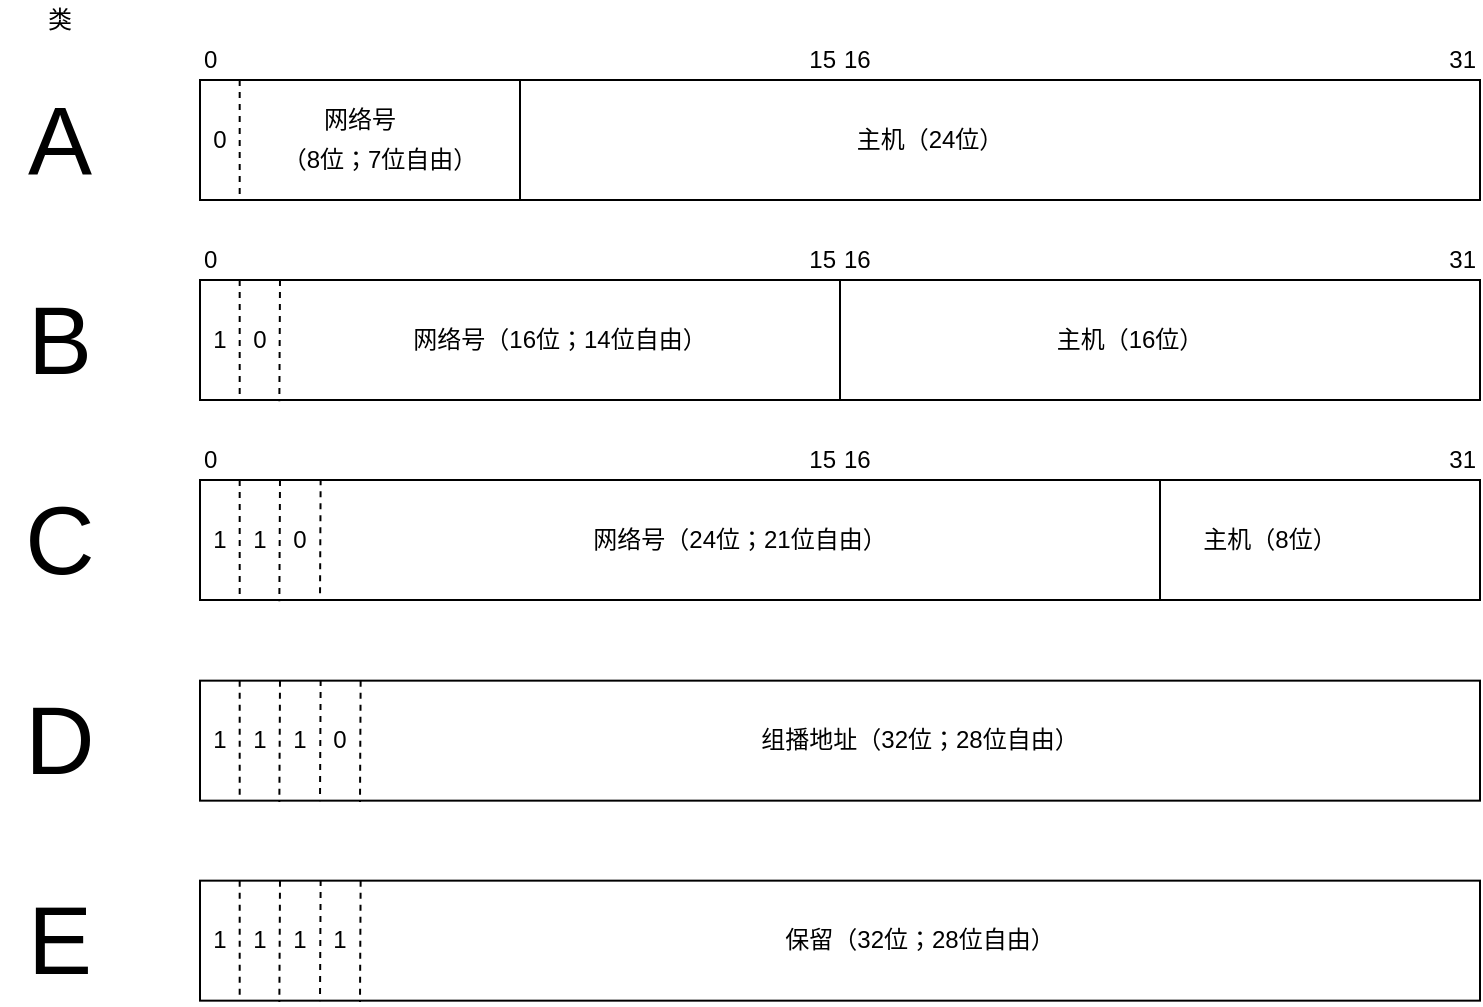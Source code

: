 <mxfile version="12.8.2" type="github" pages="3"><diagram id="dBlQohLyx1JI42SGjpYy" name="第 1 页"><mxGraphModel dx="1397" dy="746" grid="1" gridSize="10" guides="1" tooltips="1" connect="1" arrows="1" fold="1" page="1" pageScale="1" pageWidth="827" pageHeight="1169" math="0" shadow="0"><root><mxCell id="0"/><mxCell id="1" parent="0"/><mxCell id="uYkGMVlgr9G6FDHvBhSE-8" value="0" style="text;html=1;strokeColor=none;fillColor=none;align=left;verticalAlign=middle;whiteSpace=wrap;rounded=0;" vertex="1" parent="1"><mxGeometry x="200" y="120" width="40" height="20" as="geometry"/></mxCell><mxCell id="uYkGMVlgr9G6FDHvBhSE-9" value="15" style="text;html=1;strokeColor=none;fillColor=none;align=right;verticalAlign=middle;whiteSpace=wrap;rounded=0;" vertex="1" parent="1"><mxGeometry x="480" y="120" width="40" height="20" as="geometry"/></mxCell><mxCell id="uYkGMVlgr9G6FDHvBhSE-10" value="16" style="text;html=1;strokeColor=none;fillColor=none;align=left;verticalAlign=middle;whiteSpace=wrap;rounded=0;" vertex="1" parent="1"><mxGeometry x="520" y="120" width="40" height="20" as="geometry"/></mxCell><mxCell id="uYkGMVlgr9G6FDHvBhSE-11" value="31" style="text;html=1;strokeColor=none;fillColor=none;align=right;verticalAlign=middle;whiteSpace=wrap;rounded=0;" vertex="1" parent="1"><mxGeometry x="800" y="120" width="40" height="20" as="geometry"/></mxCell><mxCell id="uYkGMVlgr9G6FDHvBhSE-15" value="类" style="text;html=1;strokeColor=none;fillColor=none;align=center;verticalAlign=middle;whiteSpace=wrap;rounded=0;" vertex="1" parent="1"><mxGeometry x="110" y="100" width="40" height="20" as="geometry"/></mxCell><mxCell id="uYkGMVlgr9G6FDHvBhSE-16" value="" style="rounded=0;whiteSpace=wrap;html=1;" vertex="1" parent="1"><mxGeometry x="200" y="240" width="640" height="60" as="geometry"/></mxCell><mxCell id="uYkGMVlgr9G6FDHvBhSE-17" value="" style="endArrow=none;dashed=1;html=1;entryX=0.031;entryY=0.977;entryDx=0;entryDy=0;entryPerimeter=0;exitX=0.031;exitY=0;exitDx=0;exitDy=0;exitPerimeter=0;" edge="1" parent="1" source="uYkGMVlgr9G6FDHvBhSE-16" target="uYkGMVlgr9G6FDHvBhSE-16"><mxGeometry width="50" height="50" relative="1" as="geometry"><mxPoint x="223" y="302" as="sourcePoint"/><mxPoint x="223" y="239" as="targetPoint"/></mxGeometry></mxCell><mxCell id="uYkGMVlgr9G6FDHvBhSE-18" value="1" style="text;html=1;strokeColor=none;fillColor=none;align=center;verticalAlign=middle;whiteSpace=wrap;rounded=0;" vertex="1" parent="1"><mxGeometry x="200" y="250" width="20" height="40" as="geometry"/></mxCell><mxCell id="uYkGMVlgr9G6FDHvBhSE-19" value="" style="endArrow=none;html=1;entryX=0.5;entryY=0;entryDx=0;entryDy=0;exitX=0.5;exitY=1;exitDx=0;exitDy=0;" edge="1" parent="1" source="uYkGMVlgr9G6FDHvBhSE-16" target="uYkGMVlgr9G6FDHvBhSE-16"><mxGeometry width="50" height="50" relative="1" as="geometry"><mxPoint x="290" y="290" as="sourcePoint"/><mxPoint x="340" y="240" as="targetPoint"/></mxGeometry></mxCell><mxCell id="uYkGMVlgr9G6FDHvBhSE-20" value="主机（16位）" style="text;html=1;strokeColor=none;fillColor=none;align=center;verticalAlign=middle;whiteSpace=wrap;rounded=0;" vertex="1" parent="1"><mxGeometry x="560" y="260" width="210" height="20" as="geometry"/></mxCell><mxCell id="uYkGMVlgr9G6FDHvBhSE-21" value="网络号（16位；14位自由）" style="text;html=1;strokeColor=none;fillColor=none;align=center;verticalAlign=middle;whiteSpace=wrap;rounded=0;" vertex="1" parent="1"><mxGeometry x="240" y="260" width="280" height="20" as="geometry"/></mxCell><mxCell id="uYkGMVlgr9G6FDHvBhSE-23" value="0" style="text;html=1;strokeColor=none;fillColor=none;align=left;verticalAlign=middle;whiteSpace=wrap;rounded=0;" vertex="1" parent="1"><mxGeometry x="200" y="220" width="40" height="20" as="geometry"/></mxCell><mxCell id="uYkGMVlgr9G6FDHvBhSE-24" value="15" style="text;html=1;strokeColor=none;fillColor=none;align=right;verticalAlign=middle;whiteSpace=wrap;rounded=0;" vertex="1" parent="1"><mxGeometry x="480" y="220" width="40" height="20" as="geometry"/></mxCell><mxCell id="uYkGMVlgr9G6FDHvBhSE-25" value="16" style="text;html=1;strokeColor=none;fillColor=none;align=left;verticalAlign=middle;whiteSpace=wrap;rounded=0;" vertex="1" parent="1"><mxGeometry x="520" y="220" width="40" height="20" as="geometry"/></mxCell><mxCell id="uYkGMVlgr9G6FDHvBhSE-26" value="31" style="text;html=1;strokeColor=none;fillColor=none;align=right;verticalAlign=middle;whiteSpace=wrap;rounded=0;" vertex="1" parent="1"><mxGeometry x="800" y="220" width="40" height="20" as="geometry"/></mxCell><mxCell id="uYkGMVlgr9G6FDHvBhSE-27" value="&lt;span style=&quot;font-size: 48px&quot;&gt;B&lt;/span&gt;" style="text;html=1;strokeColor=none;fillColor=none;align=center;verticalAlign=middle;whiteSpace=wrap;rounded=0;" vertex="1" parent="1"><mxGeometry x="100" y="240" width="60" height="60" as="geometry"/></mxCell><mxCell id="uYkGMVlgr9G6FDHvBhSE-28" value="" style="group" vertex="1" connectable="0" parent="1"><mxGeometry x="100" y="140" width="740" height="60" as="geometry"/></mxCell><mxCell id="uYkGMVlgr9G6FDHvBhSE-1" value="" style="rounded=0;whiteSpace=wrap;html=1;" vertex="1" parent="uYkGMVlgr9G6FDHvBhSE-28"><mxGeometry x="100" width="640" height="60" as="geometry"/></mxCell><mxCell id="uYkGMVlgr9G6FDHvBhSE-2" value="" style="endArrow=none;dashed=1;html=1;entryX=0.031;entryY=0.977;entryDx=0;entryDy=0;entryPerimeter=0;exitX=0.031;exitY=0;exitDx=0;exitDy=0;exitPerimeter=0;" edge="1" parent="uYkGMVlgr9G6FDHvBhSE-28" source="uYkGMVlgr9G6FDHvBhSE-1" target="uYkGMVlgr9G6FDHvBhSE-1"><mxGeometry width="50" height="50" relative="1" as="geometry"><mxPoint x="123" y="62" as="sourcePoint"/><mxPoint x="123" y="-1" as="targetPoint"/></mxGeometry></mxCell><mxCell id="uYkGMVlgr9G6FDHvBhSE-3" value="0" style="text;html=1;strokeColor=none;fillColor=none;align=center;verticalAlign=middle;whiteSpace=wrap;rounded=0;" vertex="1" parent="uYkGMVlgr9G6FDHvBhSE-28"><mxGeometry x="100" y="10" width="20" height="40" as="geometry"/></mxCell><mxCell id="uYkGMVlgr9G6FDHvBhSE-4" value="" style="endArrow=none;html=1;entryX=0.25;entryY=0;entryDx=0;entryDy=0;exitX=0.25;exitY=1;exitDx=0;exitDy=0;" edge="1" parent="uYkGMVlgr9G6FDHvBhSE-28" source="uYkGMVlgr9G6FDHvBhSE-1" target="uYkGMVlgr9G6FDHvBhSE-1"><mxGeometry width="50" height="50" relative="1" as="geometry"><mxPoint x="190" y="50" as="sourcePoint"/><mxPoint x="240" as="targetPoint"/></mxGeometry></mxCell><mxCell id="uYkGMVlgr9G6FDHvBhSE-5" value="主机（24位）" style="text;html=1;strokeColor=none;fillColor=none;align=center;verticalAlign=middle;whiteSpace=wrap;rounded=0;" vertex="1" parent="uYkGMVlgr9G6FDHvBhSE-28"><mxGeometry x="360" y="20" width="210" height="20" as="geometry"/></mxCell><mxCell id="uYkGMVlgr9G6FDHvBhSE-6" value="网络号" style="text;html=1;strokeColor=none;fillColor=none;align=center;verticalAlign=middle;whiteSpace=wrap;rounded=0;" vertex="1" parent="uYkGMVlgr9G6FDHvBhSE-28"><mxGeometry x="160" y="10" width="40" height="20" as="geometry"/></mxCell><mxCell id="uYkGMVlgr9G6FDHvBhSE-7" value="（8位；7位自由）" style="text;html=1;strokeColor=none;fillColor=none;align=center;verticalAlign=middle;whiteSpace=wrap;rounded=0;" vertex="1" parent="uYkGMVlgr9G6FDHvBhSE-28"><mxGeometry x="130" y="30" width="120" height="20" as="geometry"/></mxCell><mxCell id="uYkGMVlgr9G6FDHvBhSE-14" value="&lt;font style=&quot;font-size: 48px&quot;&gt;A&lt;/font&gt;" style="text;html=1;strokeColor=none;fillColor=none;align=center;verticalAlign=middle;whiteSpace=wrap;rounded=0;" vertex="1" parent="uYkGMVlgr9G6FDHvBhSE-28"><mxGeometry width="60" height="60" as="geometry"/></mxCell><mxCell id="uYkGMVlgr9G6FDHvBhSE-29" value="" style="endArrow=none;dashed=1;html=1;entryX=0.062;entryY=1.011;entryDx=0;entryDy=0;entryPerimeter=0;" edge="1" parent="1" target="uYkGMVlgr9G6FDHvBhSE-16"><mxGeometry width="50" height="50" relative="1" as="geometry"><mxPoint x="240" y="240" as="sourcePoint"/><mxPoint x="240.0" y="288.62" as="targetPoint"/></mxGeometry></mxCell><mxCell id="uYkGMVlgr9G6FDHvBhSE-30" value="0" style="text;html=1;strokeColor=none;fillColor=none;align=center;verticalAlign=middle;whiteSpace=wrap;rounded=0;" vertex="1" parent="1"><mxGeometry x="220" y="250" width="20" height="40" as="geometry"/></mxCell><mxCell id="uYkGMVlgr9G6FDHvBhSE-31" value="" style="rounded=0;whiteSpace=wrap;html=1;" vertex="1" parent="1"><mxGeometry x="200" y="340" width="640" height="60" as="geometry"/></mxCell><mxCell id="uYkGMVlgr9G6FDHvBhSE-32" value="" style="endArrow=none;dashed=1;html=1;entryX=0.031;entryY=0.977;entryDx=0;entryDy=0;entryPerimeter=0;exitX=0.031;exitY=0;exitDx=0;exitDy=0;exitPerimeter=0;" edge="1" parent="1" source="uYkGMVlgr9G6FDHvBhSE-31" target="uYkGMVlgr9G6FDHvBhSE-31"><mxGeometry width="50" height="50" relative="1" as="geometry"><mxPoint x="223" y="402" as="sourcePoint"/><mxPoint x="223" y="339" as="targetPoint"/></mxGeometry></mxCell><mxCell id="uYkGMVlgr9G6FDHvBhSE-33" value="1" style="text;html=1;strokeColor=none;fillColor=none;align=center;verticalAlign=middle;whiteSpace=wrap;rounded=0;" vertex="1" parent="1"><mxGeometry x="200" y="350" width="20" height="40" as="geometry"/></mxCell><mxCell id="uYkGMVlgr9G6FDHvBhSE-35" value="主机（8位）" style="text;html=1;strokeColor=none;fillColor=none;align=center;verticalAlign=middle;whiteSpace=wrap;rounded=0;" vertex="1" parent="1"><mxGeometry x="630" y="360" width="210" height="20" as="geometry"/></mxCell><mxCell id="uYkGMVlgr9G6FDHvBhSE-36" value="网络号（24位；21位自由）" style="text;html=1;strokeColor=none;fillColor=none;align=center;verticalAlign=middle;whiteSpace=wrap;rounded=0;" vertex="1" parent="1"><mxGeometry x="260" y="360" width="420" height="20" as="geometry"/></mxCell><mxCell id="uYkGMVlgr9G6FDHvBhSE-37" value="0" style="text;html=1;strokeColor=none;fillColor=none;align=left;verticalAlign=middle;whiteSpace=wrap;rounded=0;" vertex="1" parent="1"><mxGeometry x="200" y="320" width="40" height="20" as="geometry"/></mxCell><mxCell id="uYkGMVlgr9G6FDHvBhSE-38" value="15" style="text;html=1;strokeColor=none;fillColor=none;align=right;verticalAlign=middle;whiteSpace=wrap;rounded=0;" vertex="1" parent="1"><mxGeometry x="480" y="320" width="40" height="20" as="geometry"/></mxCell><mxCell id="uYkGMVlgr9G6FDHvBhSE-39" value="16" style="text;html=1;strokeColor=none;fillColor=none;align=left;verticalAlign=middle;whiteSpace=wrap;rounded=0;" vertex="1" parent="1"><mxGeometry x="520" y="320" width="40" height="20" as="geometry"/></mxCell><mxCell id="uYkGMVlgr9G6FDHvBhSE-40" value="31" style="text;html=1;strokeColor=none;fillColor=none;align=right;verticalAlign=middle;whiteSpace=wrap;rounded=0;" vertex="1" parent="1"><mxGeometry x="800" y="320" width="40" height="20" as="geometry"/></mxCell><mxCell id="uYkGMVlgr9G6FDHvBhSE-41" value="&lt;span style=&quot;font-size: 48px&quot;&gt;C&lt;/span&gt;" style="text;html=1;strokeColor=none;fillColor=none;align=center;verticalAlign=middle;whiteSpace=wrap;rounded=0;" vertex="1" parent="1"><mxGeometry x="100" y="340" width="60" height="60" as="geometry"/></mxCell><mxCell id="uYkGMVlgr9G6FDHvBhSE-42" value="" style="endArrow=none;dashed=1;html=1;entryX=0.062;entryY=1.011;entryDx=0;entryDy=0;entryPerimeter=0;" edge="1" parent="1" target="uYkGMVlgr9G6FDHvBhSE-31"><mxGeometry width="50" height="50" relative="1" as="geometry"><mxPoint x="240" y="340" as="sourcePoint"/><mxPoint x="240.0" y="388.62" as="targetPoint"/></mxGeometry></mxCell><mxCell id="uYkGMVlgr9G6FDHvBhSE-43" value="1" style="text;html=1;strokeColor=none;fillColor=none;align=center;verticalAlign=middle;whiteSpace=wrap;rounded=0;" vertex="1" parent="1"><mxGeometry x="220" y="350" width="20" height="40" as="geometry"/></mxCell><mxCell id="uYkGMVlgr9G6FDHvBhSE-44" value="" style="endArrow=none;dashed=1;html=1;entryX=0.062;entryY=1.011;entryDx=0;entryDy=0;entryPerimeter=0;" edge="1" parent="1"><mxGeometry width="50" height="50" relative="1" as="geometry"><mxPoint x="260.32" y="339.67" as="sourcePoint"/><mxPoint x="260.0" y="400.33" as="targetPoint"/></mxGeometry></mxCell><mxCell id="uYkGMVlgr9G6FDHvBhSE-45" value="0" style="text;html=1;strokeColor=none;fillColor=none;align=center;verticalAlign=middle;whiteSpace=wrap;rounded=0;" vertex="1" parent="1"><mxGeometry x="240" y="350" width="20" height="40" as="geometry"/></mxCell><mxCell id="uYkGMVlgr9G6FDHvBhSE-46" value="" style="endArrow=none;html=1;entryX=0.5;entryY=0;entryDx=0;entryDy=0;exitX=0.5;exitY=1;exitDx=0;exitDy=0;" edge="1" parent="1"><mxGeometry width="50" height="50" relative="1" as="geometry"><mxPoint x="680.0" y="400" as="sourcePoint"/><mxPoint x="680.0" y="340" as="targetPoint"/></mxGeometry></mxCell><mxCell id="uYkGMVlgr9G6FDHvBhSE-47" value="" style="rounded=0;whiteSpace=wrap;html=1;" vertex="1" parent="1"><mxGeometry x="200" y="440.33" width="640" height="60" as="geometry"/></mxCell><mxCell id="uYkGMVlgr9G6FDHvBhSE-48" value="" style="endArrow=none;dashed=1;html=1;entryX=0.031;entryY=0.977;entryDx=0;entryDy=0;entryPerimeter=0;exitX=0.031;exitY=0;exitDx=0;exitDy=0;exitPerimeter=0;" edge="1" parent="1" source="uYkGMVlgr9G6FDHvBhSE-47" target="uYkGMVlgr9G6FDHvBhSE-47"><mxGeometry width="50" height="50" relative="1" as="geometry"><mxPoint x="223" y="502.33" as="sourcePoint"/><mxPoint x="223" y="439.33" as="targetPoint"/></mxGeometry></mxCell><mxCell id="uYkGMVlgr9G6FDHvBhSE-49" value="1" style="text;html=1;strokeColor=none;fillColor=none;align=center;verticalAlign=middle;whiteSpace=wrap;rounded=0;" vertex="1" parent="1"><mxGeometry x="200" y="450.33" width="20" height="40" as="geometry"/></mxCell><mxCell id="uYkGMVlgr9G6FDHvBhSE-51" value="组播地址（32位；28位自由）" style="text;html=1;strokeColor=none;fillColor=none;align=center;verticalAlign=middle;whiteSpace=wrap;rounded=0;" vertex="1" parent="1"><mxGeometry x="280" y="460.33" width="560" height="20" as="geometry"/></mxCell><mxCell id="uYkGMVlgr9G6FDHvBhSE-52" value="&lt;span style=&quot;font-size: 48px&quot;&gt;D&lt;/span&gt;" style="text;html=1;strokeColor=none;fillColor=none;align=center;verticalAlign=middle;whiteSpace=wrap;rounded=0;" vertex="1" parent="1"><mxGeometry x="100" y="440.33" width="60" height="60" as="geometry"/></mxCell><mxCell id="uYkGMVlgr9G6FDHvBhSE-53" value="" style="endArrow=none;dashed=1;html=1;entryX=0.062;entryY=1.011;entryDx=0;entryDy=0;entryPerimeter=0;" edge="1" parent="1" target="uYkGMVlgr9G6FDHvBhSE-47"><mxGeometry width="50" height="50" relative="1" as="geometry"><mxPoint x="240" y="440.33" as="sourcePoint"/><mxPoint x="240.0" y="488.95" as="targetPoint"/></mxGeometry></mxCell><mxCell id="uYkGMVlgr9G6FDHvBhSE-54" value="1" style="text;html=1;strokeColor=none;fillColor=none;align=center;verticalAlign=middle;whiteSpace=wrap;rounded=0;" vertex="1" parent="1"><mxGeometry x="220" y="450.33" width="20" height="40" as="geometry"/></mxCell><mxCell id="uYkGMVlgr9G6FDHvBhSE-55" value="" style="endArrow=none;dashed=1;html=1;entryX=0.062;entryY=1.011;entryDx=0;entryDy=0;entryPerimeter=0;" edge="1" parent="1"><mxGeometry width="50" height="50" relative="1" as="geometry"><mxPoint x="260.32" y="440.0" as="sourcePoint"/><mxPoint x="260" y="500.66" as="targetPoint"/></mxGeometry></mxCell><mxCell id="uYkGMVlgr9G6FDHvBhSE-56" value="1" style="text;html=1;strokeColor=none;fillColor=none;align=center;verticalAlign=middle;whiteSpace=wrap;rounded=0;" vertex="1" parent="1"><mxGeometry x="240" y="450.33" width="20" height="40" as="geometry"/></mxCell><mxCell id="uYkGMVlgr9G6FDHvBhSE-58" value="" style="endArrow=none;dashed=1;html=1;entryX=0.062;entryY=1.011;entryDx=0;entryDy=0;entryPerimeter=0;" edge="1" parent="1"><mxGeometry width="50" height="50" relative="1" as="geometry"><mxPoint x="280.32" y="440.33" as="sourcePoint"/><mxPoint x="280" y="500.99" as="targetPoint"/></mxGeometry></mxCell><mxCell id="uYkGMVlgr9G6FDHvBhSE-59" value="0" style="text;html=1;strokeColor=none;fillColor=none;align=center;verticalAlign=middle;whiteSpace=wrap;rounded=0;" vertex="1" parent="1"><mxGeometry x="260" y="450.33" width="20" height="40" as="geometry"/></mxCell><mxCell id="uYkGMVlgr9G6FDHvBhSE-62" value="" style="rounded=0;whiteSpace=wrap;html=1;" vertex="1" parent="1"><mxGeometry x="200" y="540.33" width="640" height="60" as="geometry"/></mxCell><mxCell id="uYkGMVlgr9G6FDHvBhSE-63" value="" style="endArrow=none;dashed=1;html=1;entryX=0.031;entryY=0.977;entryDx=0;entryDy=0;entryPerimeter=0;exitX=0.031;exitY=0;exitDx=0;exitDy=0;exitPerimeter=0;" edge="1" parent="1" source="uYkGMVlgr9G6FDHvBhSE-62" target="uYkGMVlgr9G6FDHvBhSE-62"><mxGeometry width="50" height="50" relative="1" as="geometry"><mxPoint x="223" y="602.33" as="sourcePoint"/><mxPoint x="223" y="539.33" as="targetPoint"/></mxGeometry></mxCell><mxCell id="uYkGMVlgr9G6FDHvBhSE-64" value="1" style="text;html=1;strokeColor=none;fillColor=none;align=center;verticalAlign=middle;whiteSpace=wrap;rounded=0;" vertex="1" parent="1"><mxGeometry x="200" y="550.33" width="20" height="40" as="geometry"/></mxCell><mxCell id="uYkGMVlgr9G6FDHvBhSE-65" value="保留（32位；28位自由）" style="text;html=1;strokeColor=none;fillColor=none;align=center;verticalAlign=middle;whiteSpace=wrap;rounded=0;" vertex="1" parent="1"><mxGeometry x="280" y="560.33" width="560" height="20" as="geometry"/></mxCell><mxCell id="uYkGMVlgr9G6FDHvBhSE-66" value="&lt;span style=&quot;font-size: 48px&quot;&gt;E&lt;/span&gt;" style="text;html=1;strokeColor=none;fillColor=none;align=center;verticalAlign=middle;whiteSpace=wrap;rounded=0;" vertex="1" parent="1"><mxGeometry x="100" y="540.33" width="60" height="60" as="geometry"/></mxCell><mxCell id="uYkGMVlgr9G6FDHvBhSE-67" value="" style="endArrow=none;dashed=1;html=1;entryX=0.062;entryY=1.011;entryDx=0;entryDy=0;entryPerimeter=0;" edge="1" parent="1" target="uYkGMVlgr9G6FDHvBhSE-62"><mxGeometry width="50" height="50" relative="1" as="geometry"><mxPoint x="240" y="540.33" as="sourcePoint"/><mxPoint x="240.0" y="588.95" as="targetPoint"/></mxGeometry></mxCell><mxCell id="uYkGMVlgr9G6FDHvBhSE-68" value="1" style="text;html=1;strokeColor=none;fillColor=none;align=center;verticalAlign=middle;whiteSpace=wrap;rounded=0;" vertex="1" parent="1"><mxGeometry x="220" y="550.33" width="20" height="40" as="geometry"/></mxCell><mxCell id="uYkGMVlgr9G6FDHvBhSE-69" value="" style="endArrow=none;dashed=1;html=1;entryX=0.062;entryY=1.011;entryDx=0;entryDy=0;entryPerimeter=0;" edge="1" parent="1"><mxGeometry width="50" height="50" relative="1" as="geometry"><mxPoint x="260.32" y="540" as="sourcePoint"/><mxPoint x="260" y="600.66" as="targetPoint"/></mxGeometry></mxCell><mxCell id="uYkGMVlgr9G6FDHvBhSE-70" value="1" style="text;html=1;strokeColor=none;fillColor=none;align=center;verticalAlign=middle;whiteSpace=wrap;rounded=0;" vertex="1" parent="1"><mxGeometry x="240" y="550.33" width="20" height="40" as="geometry"/></mxCell><mxCell id="uYkGMVlgr9G6FDHvBhSE-71" value="" style="endArrow=none;dashed=1;html=1;entryX=0.062;entryY=1.011;entryDx=0;entryDy=0;entryPerimeter=0;" edge="1" parent="1"><mxGeometry width="50" height="50" relative="1" as="geometry"><mxPoint x="280.32" y="540.33" as="sourcePoint"/><mxPoint x="280.0" y="600.99" as="targetPoint"/></mxGeometry></mxCell><mxCell id="uYkGMVlgr9G6FDHvBhSE-72" value="1" style="text;html=1;strokeColor=none;fillColor=none;align=center;verticalAlign=middle;whiteSpace=wrap;rounded=0;" vertex="1" parent="1"><mxGeometry x="260" y="550.33" width="20" height="40" as="geometry"/></mxCell></root></mxGraphModel></diagram><diagram id="6a1LLVTddAa2RG7-Hirh" name="第 2 页"><mxGraphModel dx="2026" dy="1082" grid="1" gridSize="10" guides="1" tooltips="1" connect="1" arrows="1" fold="1" page="1" pageScale="1" pageWidth="827" pageHeight="1169" math="0" shadow="0"><root><mxCell id="bXEvcOBhrz6L5EiEIhyo-0"/><mxCell id="bXEvcOBhrz6L5EiEIhyo-1" parent="bXEvcOBhrz6L5EiEIhyo-0"/><mxCell id="bn6kigZh0TQd_yg5Ptug-0" value="" style="rounded=0;whiteSpace=wrap;html=1;" vertex="1" parent="bXEvcOBhrz6L5EiEIhyo-1"><mxGeometry x="200" y="240" width="640" height="60" as="geometry"/></mxCell><mxCell id="bn6kigZh0TQd_yg5Ptug-1" value="" style="endArrow=none;dashed=1;html=1;entryX=0.031;entryY=0.977;entryDx=0;entryDy=0;entryPerimeter=0;exitX=0.031;exitY=0;exitDx=0;exitDy=0;exitPerimeter=0;" edge="1" parent="bXEvcOBhrz6L5EiEIhyo-1" source="bn6kigZh0TQd_yg5Ptug-0" target="bn6kigZh0TQd_yg5Ptug-0"><mxGeometry width="50" height="50" relative="1" as="geometry"><mxPoint x="223" y="302" as="sourcePoint"/><mxPoint x="223" y="239" as="targetPoint"/></mxGeometry></mxCell><mxCell id="bn6kigZh0TQd_yg5Ptug-2" value="1" style="text;html=1;strokeColor=none;fillColor=none;align=center;verticalAlign=middle;whiteSpace=wrap;rounded=0;" vertex="1" parent="bXEvcOBhrz6L5EiEIhyo-1"><mxGeometry x="200" y="250" width="20" height="40" as="geometry"/></mxCell><mxCell id="bn6kigZh0TQd_yg5Ptug-3" value="" style="endArrow=none;html=1;entryX=0.5;entryY=0;entryDx=0;entryDy=0;exitX=0.5;exitY=1;exitDx=0;exitDy=0;" edge="1" parent="bXEvcOBhrz6L5EiEIhyo-1" source="bn6kigZh0TQd_yg5Ptug-0" target="bn6kigZh0TQd_yg5Ptug-0"><mxGeometry width="50" height="50" relative="1" as="geometry"><mxPoint x="290" y="290" as="sourcePoint"/><mxPoint x="340" y="240" as="targetPoint"/></mxGeometry></mxCell><mxCell id="bn6kigZh0TQd_yg5Ptug-4" value="子网ID（8位）" style="text;html=1;strokeColor=none;fillColor=none;align=center;verticalAlign=middle;whiteSpace=wrap;rounded=0;" vertex="1" parent="bXEvcOBhrz6L5EiEIhyo-1"><mxGeometry x="530" y="260" width="130" height="20" as="geometry"/></mxCell><mxCell id="bn6kigZh0TQd_yg5Ptug-5" value="网络号（16位；14位自由）" style="text;html=1;strokeColor=none;fillColor=none;align=center;verticalAlign=middle;whiteSpace=wrap;rounded=0;" vertex="1" parent="bXEvcOBhrz6L5EiEIhyo-1"><mxGeometry x="240" y="260" width="280" height="20" as="geometry"/></mxCell><mxCell id="bn6kigZh0TQd_yg5Ptug-6" value="&lt;span style=&quot;font-size: 48px&quot;&gt;B&lt;/span&gt;" style="text;html=1;strokeColor=none;fillColor=none;align=center;verticalAlign=middle;whiteSpace=wrap;rounded=0;" vertex="1" parent="bXEvcOBhrz6L5EiEIhyo-1"><mxGeometry x="100" y="240" width="60" height="60" as="geometry"/></mxCell><mxCell id="bn6kigZh0TQd_yg5Ptug-7" value="" style="endArrow=none;dashed=1;html=1;entryX=0.062;entryY=1.011;entryDx=0;entryDy=0;entryPerimeter=0;" edge="1" parent="bXEvcOBhrz6L5EiEIhyo-1" target="bn6kigZh0TQd_yg5Ptug-0"><mxGeometry width="50" height="50" relative="1" as="geometry"><mxPoint x="240" y="240.0" as="sourcePoint"/><mxPoint x="240.0" y="288.62" as="targetPoint"/></mxGeometry></mxCell><mxCell id="bn6kigZh0TQd_yg5Ptug-8" value="0" style="text;html=1;strokeColor=none;fillColor=none;align=center;verticalAlign=middle;whiteSpace=wrap;rounded=0;" vertex="1" parent="bXEvcOBhrz6L5EiEIhyo-1"><mxGeometry x="220" y="250" width="20" height="40" as="geometry"/></mxCell><mxCell id="bn6kigZh0TQd_yg5Ptug-9" value="类" style="text;html=1;align=center;verticalAlign=middle;resizable=0;points=[];autosize=1;" vertex="1" parent="bXEvcOBhrz6L5EiEIhyo-1"><mxGeometry x="115" y="201" width="30" height="20" as="geometry"/></mxCell><mxCell id="bn6kigZh0TQd_yg5Ptug-10" value="" style="shape=curlyBracket;whiteSpace=wrap;html=1;rounded=1;align=right;direction=south;" vertex="1" parent="bXEvcOBhrz6L5EiEIhyo-1"><mxGeometry x="200" y="201" width="320" height="20" as="geometry"/></mxCell><mxCell id="bn6kigZh0TQd_yg5Ptug-11" value="集中分配" style="text;html=1;align=center;verticalAlign=middle;resizable=0;points=[];autosize=1;" vertex="1" parent="bXEvcOBhrz6L5EiEIhyo-1"><mxGeometry x="339" y="179" width="60" height="20" as="geometry"/></mxCell><mxCell id="bn6kigZh0TQd_yg5Ptug-12" value="31" style="text;html=1;align=right;verticalAlign=middle;resizable=0;points=[];autosize=1;" vertex="1" parent="bXEvcOBhrz6L5EiEIhyo-1"><mxGeometry x="810" y="220" width="30" height="20" as="geometry"/></mxCell><mxCell id="bn6kigZh0TQd_yg5Ptug-13" value="0" style="text;html=1;align=center;verticalAlign=middle;resizable=0;points=[];autosize=1;" vertex="1" parent="bXEvcOBhrz6L5EiEIhyo-1"><mxGeometry x="200" y="220" width="20" height="20" as="geometry"/></mxCell><mxCell id="bn6kigZh0TQd_yg5Ptug-15" value="" style="shape=curlyBracket;whiteSpace=wrap;html=1;rounded=1;align=right;direction=south;" vertex="1" parent="bXEvcOBhrz6L5EiEIhyo-1"><mxGeometry x="520" y="199" width="320" height="20" as="geometry"/></mxCell><mxCell id="bn6kigZh0TQd_yg5Ptug-16" value="站点本地管理" style="text;html=1;align=center;verticalAlign=middle;resizable=0;points=[];autosize=1;" vertex="1" parent="bXEvcOBhrz6L5EiEIhyo-1"><mxGeometry x="635" y="181" width="90" height="20" as="geometry"/></mxCell><mxCell id="bn6kigZh0TQd_yg5Ptug-17" value="15 16" style="text;html=1;align=center;verticalAlign=middle;resizable=0;points=[];autosize=1;" vertex="1" parent="bXEvcOBhrz6L5EiEIhyo-1"><mxGeometry x="495" y="219" width="50" height="20" as="geometry"/></mxCell><mxCell id="bn6kigZh0TQd_yg5Ptug-18" value="" style="endArrow=none;html=1;entryX=0.5;entryY=0;entryDx=0;entryDy=0;exitX=0.5;exitY=1;exitDx=0;exitDy=0;" edge="1" parent="bXEvcOBhrz6L5EiEIhyo-1"><mxGeometry width="50" height="50" relative="1" as="geometry"><mxPoint x="679.5" y="299" as="sourcePoint"/><mxPoint x="679.5" y="239" as="targetPoint"/></mxGeometry></mxCell><mxCell id="bn6kigZh0TQd_yg5Ptug-20" value="主机ID（8位）" style="text;html=1;strokeColor=none;fillColor=none;align=center;verticalAlign=middle;whiteSpace=wrap;rounded=0;" vertex="1" parent="bXEvcOBhrz6L5EiEIhyo-1"><mxGeometry x="690" y="260" width="130" height="20" as="geometry"/></mxCell><mxCell id="bn6kigZh0TQd_yg5Ptug-21" value="" style="endArrow=classic;html=1;" edge="1" parent="bXEvcOBhrz6L5EiEIhyo-1"><mxGeometry width="50" height="50" relative="1" as="geometry"><mxPoint x="680" y="360" as="sourcePoint"/><mxPoint x="680" y="320" as="targetPoint"/></mxGeometry></mxCell><mxCell id="bn6kigZh0TQd_yg5Ptug-22" value="子网/主机部分" style="text;html=1;align=center;verticalAlign=middle;resizable=0;points=[];autosize=1;" vertex="1" parent="bXEvcOBhrz6L5EiEIhyo-1"><mxGeometry x="635" y="360" width="90" height="20" as="geometry"/></mxCell></root></mxGraphModel></diagram><diagram id="dErsaXPd_9cSkt8exi4G" name="第 3 页"><mxGraphModel dx="2026" dy="1082" grid="1" gridSize="10" guides="1" tooltips="1" connect="1" arrows="1" fold="1" page="1" pageScale="1" pageWidth="827" pageHeight="1169" math="0" shadow="0"><root><mxCell id="SnBBirL9_vrozBAmLotU-0"/><mxCell id="SnBBirL9_vrozBAmLotU-1" parent="SnBBirL9_vrozBAmLotU-0"/><mxCell id="SnBBirL9_vrozBAmLotU-2" value="" style="whiteSpace=wrap;html=1;align=right;labelBackgroundColor=#FFFFFF;fillColor=#dae8fc;strokeColor=#6c8ebf;" vertex="1" parent="SnBBirL9_vrozBAmLotU-1"><mxGeometry x="80" y="390" width="640" height="450" as="geometry"/></mxCell><mxCell id="SnBBirL9_vrozBAmLotU-3" value="" style="rounded=0;whiteSpace=wrap;html=1;labelBackgroundColor=#FFFFFF;align=right;fillColor=#d5e8d4;strokeColor=#82b366;" vertex="1" parent="SnBBirL9_vrozBAmLotU-1"><mxGeometry x="124" y="550" width="556" height="250" as="geometry"/></mxCell><mxCell id="SnBBirL9_vrozBAmLotU-4" value="站点边界路由器" style="rounded=0;whiteSpace=wrap;html=1;labelBackgroundColor=none;align=center;fillColor=#f5f5f5;strokeColor=#666666;fontColor=#333333;" vertex="1" parent="SnBBirL9_vrozBAmLotU-1"><mxGeometry x="354" y="585" width="120" height="60" as="geometry"/></mxCell><mxCell id="SnBBirL9_vrozBAmLotU-11" value="" style="endArrow=none;html=1;entryX=0.25;entryY=1;entryDx=0;entryDy=0;edgeStyle=elbowEdgeStyle;elbow=vertical;rounded=0;" edge="1" parent="SnBBirL9_vrozBAmLotU-1" target="SnBBirL9_vrozBAmLotU-4"><mxGeometry width="50" height="50" relative="1" as="geometry"><mxPoint x="310" y="690" as="sourcePoint"/><mxPoint x="350" y="620" as="targetPoint"/></mxGeometry></mxCell><mxCell id="SnBBirL9_vrozBAmLotU-12" value="" style="endArrow=none;html=1;entryX=1;entryY=0.5;entryDx=0;entryDy=0;edgeStyle=elbowEdgeStyle;elbow=vertical;rounded=0;" edge="1" parent="SnBBirL9_vrozBAmLotU-1" target="SnBBirL9_vrozBAmLotU-4"><mxGeometry width="50" height="50" relative="1" as="geometry"><mxPoint x="500" y="690" as="sourcePoint"/><mxPoint x="390" y="620" as="targetPoint"/><Array as="points"><mxPoint x="500" y="615"/></Array></mxGeometry></mxCell><mxCell id="SnBBirL9_vrozBAmLotU-13" value="128.32.x.x" style="text;html=1;strokeColor=none;fillColor=none;align=center;verticalAlign=middle;whiteSpace=wrap;rounded=0;labelBackgroundColor=none;" vertex="1" parent="SnBBirL9_vrozBAmLotU-1"><mxGeometry x="140" y="565" width="40" height="20" as="geometry"/></mxCell><mxCell id="SnBBirL9_vrozBAmLotU-14" value="" style="shape=filledEdge;rounded=0;fixDash=1;endArrow=none;strokeWidth=10;fillColor=#f5f5f5;edgeStyle=orthogonalEdgeStyle;strokeColor=#666666;" edge="1" parent="SnBBirL9_vrozBAmLotU-1"><mxGeometry width="60" height="40" relative="1" as="geometry"><mxPoint x="180" y="690" as="sourcePoint"/><mxPoint x="320" y="690" as="targetPoint"/></mxGeometry></mxCell><mxCell id="SnBBirL9_vrozBAmLotU-19" value="128.32.1.x" style="text;html=1;strokeColor=none;fillColor=none;align=center;verticalAlign=middle;whiteSpace=wrap;rounded=0;labelBackgroundColor=none;" vertex="1" parent="SnBBirL9_vrozBAmLotU-1"><mxGeometry x="230" y="650" width="40" height="20" as="geometry"/></mxCell><mxCell id="SnBBirL9_vrozBAmLotU-21" value="" style="endArrow=none;html=1;" edge="1" parent="SnBBirL9_vrozBAmLotU-1"><mxGeometry width="50" height="50" relative="1" as="geometry"><mxPoint x="190" y="685" as="sourcePoint"/><mxPoint x="190" y="670" as="targetPoint"/></mxGeometry></mxCell><mxCell id="SnBBirL9_vrozBAmLotU-23" value="" style="endArrow=none;html=1;" edge="1" parent="SnBBirL9_vrozBAmLotU-1"><mxGeometry width="50" height="50" relative="1" as="geometry"><mxPoint x="240" y="685" as="sourcePoint"/><mxPoint x="240" y="670" as="targetPoint"/></mxGeometry></mxCell><mxCell id="SnBBirL9_vrozBAmLotU-24" value="" style="endArrow=none;html=1;" edge="1" parent="SnBBirL9_vrozBAmLotU-1"><mxGeometry width="50" height="50" relative="1" as="geometry"><mxPoint x="270" y="710" as="sourcePoint"/><mxPoint x="270" y="695" as="targetPoint"/></mxGeometry></mxCell><mxCell id="SnBBirL9_vrozBAmLotU-25" value="" style="endArrow=none;html=1;" edge="1" parent="SnBBirL9_vrozBAmLotU-1"><mxGeometry width="50" height="50" relative="1" as="geometry"><mxPoint x="210" y="710" as="sourcePoint"/><mxPoint x="210" y="695" as="targetPoint"/></mxGeometry></mxCell><mxCell id="SnBBirL9_vrozBAmLotU-26" value="128.32.1.14" style="text;html=1;strokeColor=none;fillColor=none;align=center;verticalAlign=middle;whiteSpace=wrap;rounded=0;labelBackgroundColor=none;" vertex="1" parent="SnBBirL9_vrozBAmLotU-1"><mxGeometry x="190" y="705" width="40" height="20" as="geometry"/></mxCell><mxCell id="SnBBirL9_vrozBAmLotU-30" value="站点范围子网掩码" style="text;html=1;strokeColor=none;fillColor=none;align=center;verticalAlign=middle;whiteSpace=wrap;rounded=0;labelBackgroundColor=none;" vertex="1" parent="SnBBirL9_vrozBAmLotU-1"><mxGeometry x="364" y="725" width="100" height="20" as="geometry"/></mxCell><mxCell id="SnBBirL9_vrozBAmLotU-31" value="255.255.255.0" style="text;html=1;strokeColor=none;fillColor=none;align=center;verticalAlign=middle;whiteSpace=wrap;rounded=0;labelBackgroundColor=none;" vertex="1" parent="SnBBirL9_vrozBAmLotU-1"><mxGeometry x="394" y="745" width="40" height="20" as="geometry"/></mxCell><mxCell id="SnBBirL9_vrozBAmLotU-33" value="" style="shape=filledEdge;rounded=0;fixDash=1;endArrow=none;strokeWidth=10;fillColor=#f5f5f5;edgeStyle=orthogonalEdgeStyle;strokeColor=#666666;" edge="1" parent="SnBBirL9_vrozBAmLotU-1"><mxGeometry width="60" height="40" relative="1" as="geometry"><mxPoint x="490" y="690" as="sourcePoint"/><mxPoint x="630" y="690" as="targetPoint"/></mxGeometry></mxCell><mxCell id="SnBBirL9_vrozBAmLotU-34" value="128.32.2.x" style="text;html=1;strokeColor=none;fillColor=none;align=center;verticalAlign=middle;whiteSpace=wrap;rounded=0;labelBackgroundColor=none;" vertex="1" parent="SnBBirL9_vrozBAmLotU-1"><mxGeometry x="540" y="650" width="40" height="20" as="geometry"/></mxCell><mxCell id="SnBBirL9_vrozBAmLotU-35" value="" style="endArrow=none;html=1;exitX=0.855;exitY=0.394;exitDx=0;exitDy=0;exitPerimeter=0;" edge="1" parent="SnBBirL9_vrozBAmLotU-1"><mxGeometry width="50" height="50" relative="1" as="geometry"><mxPoint x="619.9" y="670.02" as="sourcePoint"/><mxPoint x="620" y="685" as="targetPoint"/></mxGeometry></mxCell><mxCell id="SnBBirL9_vrozBAmLotU-36" value="" style="endArrow=none;html=1;" edge="1" parent="SnBBirL9_vrozBAmLotU-1"><mxGeometry width="50" height="50" relative="1" as="geometry"><mxPoint x="550" y="685" as="sourcePoint"/><mxPoint x="550" y="670" as="targetPoint"/></mxGeometry></mxCell><mxCell id="SnBBirL9_vrozBAmLotU-37" value="" style="endArrow=none;html=1;" edge="1" parent="SnBBirL9_vrozBAmLotU-1"><mxGeometry width="50" height="50" relative="1" as="geometry"><mxPoint x="580" y="710" as="sourcePoint"/><mxPoint x="580" y="695" as="targetPoint"/></mxGeometry></mxCell><mxCell id="SnBBirL9_vrozBAmLotU-38" value="" style="endArrow=none;html=1;" edge="1" parent="SnBBirL9_vrozBAmLotU-1"><mxGeometry width="50" height="50" relative="1" as="geometry"><mxPoint x="520" y="710" as="sourcePoint"/><mxPoint x="520" y="695" as="targetPoint"/></mxGeometry></mxCell><mxCell id="SnBBirL9_vrozBAmLotU-39" value="128.32.2.122" style="text;html=1;strokeColor=none;fillColor=none;align=center;verticalAlign=middle;whiteSpace=wrap;rounded=0;labelBackgroundColor=none;" vertex="1" parent="SnBBirL9_vrozBAmLotU-1"><mxGeometry x="500" y="705" width="40" height="20" as="geometry"/></mxCell><mxCell id="SnBBirL9_vrozBAmLotU-40" value="" style="endArrow=openThin;html=1;entryX=1;entryY=0.5;entryDx=0;entryDy=0;exitX=0;exitY=0.5;exitDx=0;exitDy=0;endFill=0;" edge="1" parent="SnBBirL9_vrozBAmLotU-1" source="SnBBirL9_vrozBAmLotU-41" target="SnBBirL9_vrozBAmLotU-4"><mxGeometry width="50" height="50" relative="1" as="geometry"><mxPoint x="390" y="520" as="sourcePoint"/><mxPoint x="440" y="470" as="targetPoint"/></mxGeometry></mxCell><mxCell id="SnBBirL9_vrozBAmLotU-41" value="128.32.2.9" style="text;html=1;strokeColor=none;fillColor=none;align=left;verticalAlign=middle;whiteSpace=wrap;rounded=0;labelBackgroundColor=none;" vertex="1" parent="SnBBirL9_vrozBAmLotU-1"><mxGeometry x="535" y="585" width="75" height="20" as="geometry"/></mxCell><mxCell id="SnBBirL9_vrozBAmLotU-42" value="" style="endArrow=classicThin;html=1;entryX=0.25;entryY=1;entryDx=0;entryDy=0;exitX=0.25;exitY=0;exitDx=0;exitDy=0;endFill=1;" edge="1" parent="SnBBirL9_vrozBAmLotU-1" source="SnBBirL9_vrozBAmLotU-43" target="SnBBirL9_vrozBAmLotU-4"><mxGeometry width="50" height="50" relative="1" as="geometry"><mxPoint x="390" y="650" as="sourcePoint"/><mxPoint x="440" y="600" as="targetPoint"/></mxGeometry></mxCell><mxCell id="SnBBirL9_vrozBAmLotU-43" value="128.32.1.1" style="text;html=1;strokeColor=none;fillColor=none;align=center;verticalAlign=middle;whiteSpace=wrap;rounded=0;labelBackgroundColor=none;" vertex="1" parent="SnBBirL9_vrozBAmLotU-1"><mxGeometry x="394" y="680" width="70" height="20" as="geometry"/></mxCell><mxCell id="SnBBirL9_vrozBAmLotU-44" value="" style="endArrow=classic;startArrow=classic;html=1;" edge="1" parent="SnBBirL9_vrozBAmLotU-1"><mxGeometry width="50" height="50" relative="1" as="geometry"><mxPoint x="414" y="585" as="sourcePoint"/><mxPoint x="414" y="510" as="targetPoint"/></mxGeometry></mxCell><mxCell id="SnBBirL9_vrozBAmLotU-45" value="前往或来自128.32.x.x的所有流量（都要经过边界路由）" style="text;html=1;strokeColor=none;fillColor=none;align=center;verticalAlign=middle;whiteSpace=wrap;rounded=0;labelBackgroundColor=none;" vertex="1" parent="SnBBirL9_vrozBAmLotU-1"><mxGeometry x="414" y="525" width="186" height="40" as="geometry"/></mxCell><mxCell id="SnBBirL9_vrozBAmLotU-46" value="" style="endArrow=classicThin;html=1;entryX=0.5;entryY=0;entryDx=0;entryDy=0;exitX=0.75;exitY=1;exitDx=0;exitDy=0;endFill=1;" edge="1" parent="SnBBirL9_vrozBAmLotU-1" source="SnBBirL9_vrozBAmLotU-47" target="SnBBirL9_vrozBAmLotU-4"><mxGeometry width="50" height="50" relative="1" as="geometry"><mxPoint x="580" y="570" as="sourcePoint"/><mxPoint x="630" y="520" as="targetPoint"/></mxGeometry></mxCell><mxCell id="SnBBirL9_vrozBAmLotU-47" value="137.164.23.30" style="text;html=1;strokeColor=none;fillColor=none;align=center;verticalAlign=middle;whiteSpace=wrap;rounded=0;labelBackgroundColor=none;" vertex="1" parent="SnBBirL9_vrozBAmLotU-1"><mxGeometry x="264" y="500" width="90" height="20" as="geometry"/></mxCell><mxCell id="SnBBirL9_vrozBAmLotU-48" value="&lt;b&gt;&lt;font style=&quot;font-size: 20px&quot;&gt;Internet&lt;/font&gt;&lt;/b&gt;" style="text;html=1;strokeColor=none;fillColor=none;align=center;verticalAlign=middle;whiteSpace=wrap;rounded=0;labelBackgroundColor=none;" vertex="1" parent="SnBBirL9_vrozBAmLotU-1"><mxGeometry x="400" y="460" width="40" height="20" as="geometry"/></mxCell></root></mxGraphModel></diagram></mxfile>